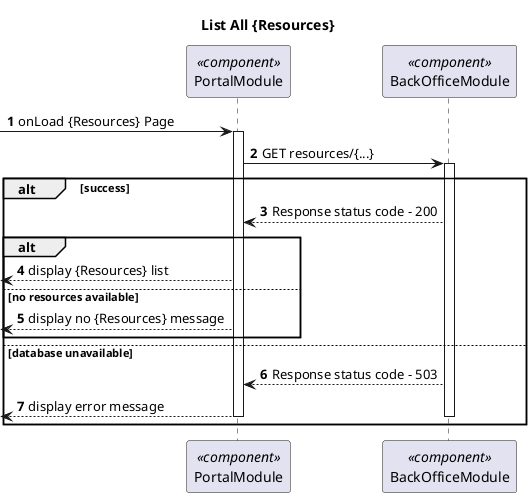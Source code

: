 @startuml Process View - Level 2

autonumber
skinparam packageStyle rect

title List All {Resources}

participant "PortalModule" as RPM <<component>>
participant "BackOfficeModule" as DAM <<component>>

-> RPM:  onLoad {Resources} Page

activate RPM

RPM -> DAM: GET resources/{...}

activate DAM
alt success
RPM <-- DAM: Response status code - 200

alt
<-- RPM: display {Resources} list
else no resources available
<-- RPM: display no {Resources} message
end


else database unavailable
 RPM <-- DAM: Response status code - 503
 <-- RPM: display error message

 deactivate DAM

 deactivate RPM
end






@enduml